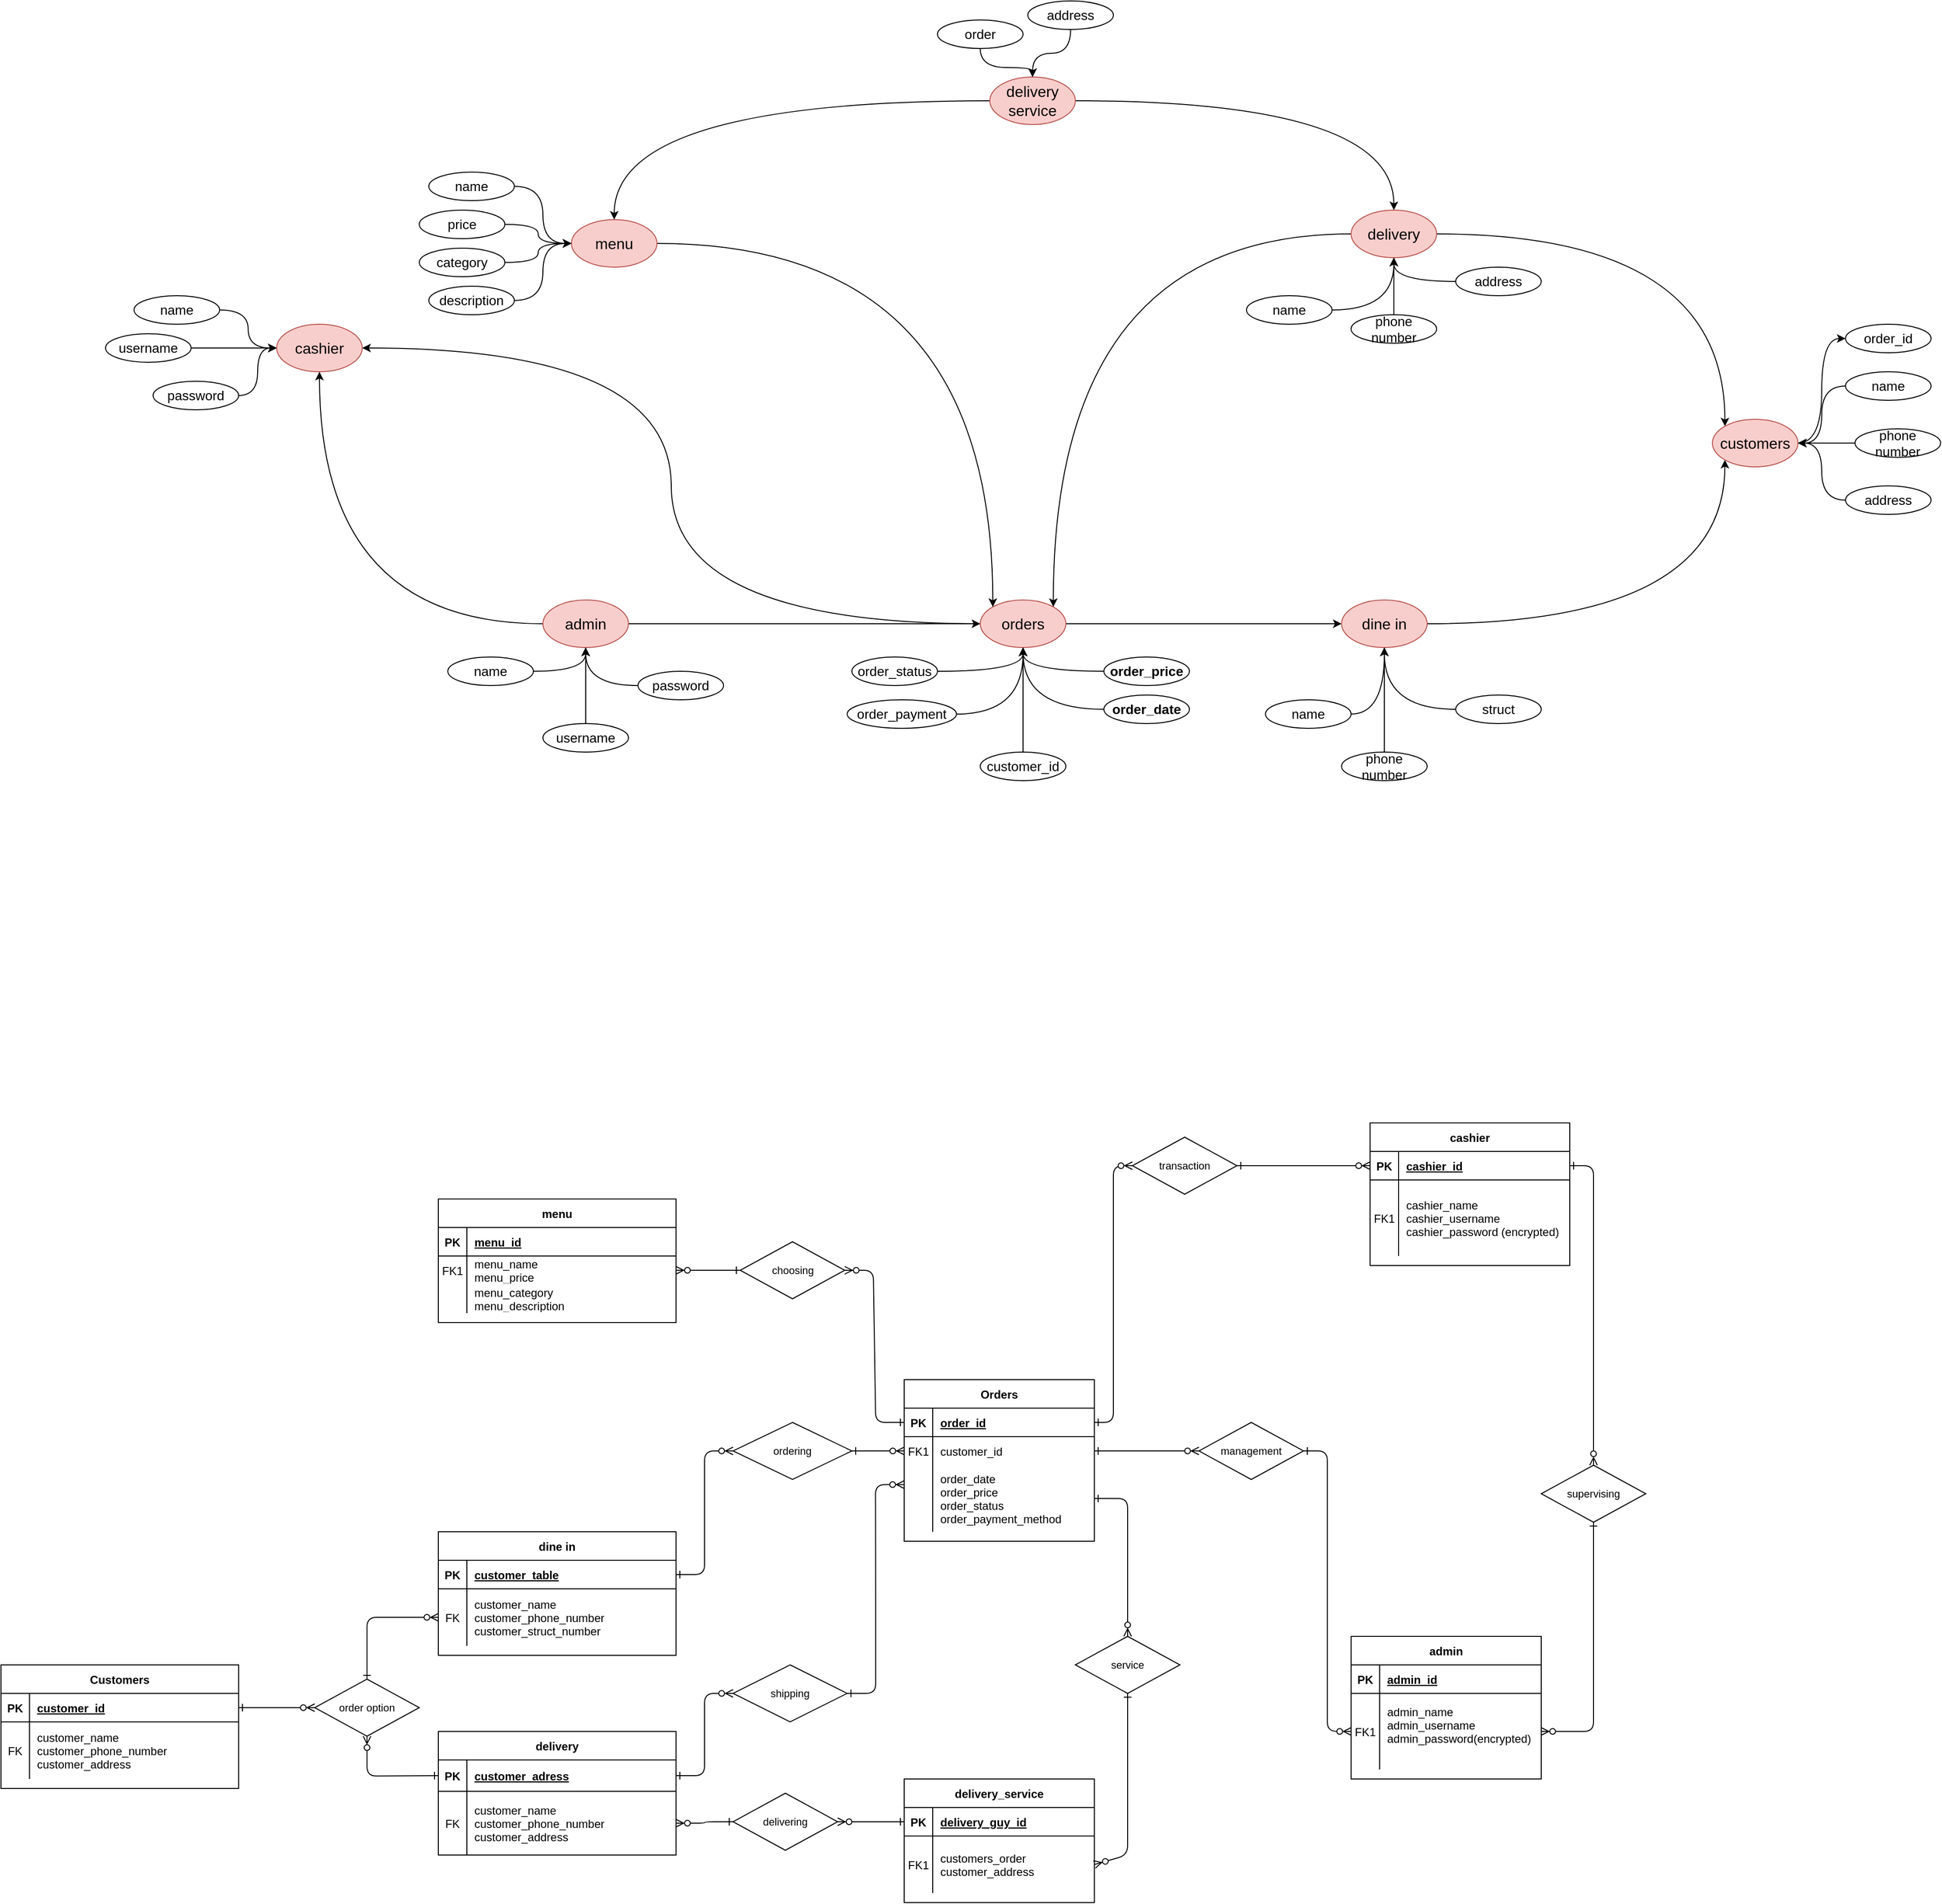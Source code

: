 <mxfile version="24.1.0" type="github">
  <diagram id="R2lEEEUBdFMjLlhIrx00" name="Page-1">
    <mxGraphModel dx="2318" dy="3111" grid="1" gridSize="10" guides="1" tooltips="1" connect="1" arrows="1" fold="1" page="1" pageScale="1" pageWidth="850" pageHeight="1100" math="0" shadow="0" extFonts="Permanent Marker^https://fonts.googleapis.com/css?family=Permanent+Marker">
      <root>
        <mxCell id="0" />
        <mxCell id="1" parent="0" />
        <mxCell id="C-vyLk0tnHw3VtMMgP7b-1" value="" style="edgeStyle=entityRelationEdgeStyle;endArrow=ERzeroToMany;startArrow=ERone;endFill=1;startFill=0;" parent="1" source="mLHdm7wkp67ecbsEiiCU-52" target="C-vyLk0tnHw3VtMMgP7b-6" edge="1">
          <mxGeometry width="100" height="100" relative="1" as="geometry">
            <mxPoint x="340" y="720" as="sourcePoint" />
            <mxPoint x="440" y="620" as="targetPoint" />
          </mxGeometry>
        </mxCell>
        <mxCell id="C-vyLk0tnHw3VtMMgP7b-12" value="" style="edgeStyle=entityRelationEdgeStyle;endArrow=ERzeroToMany;startArrow=ERone;endFill=1;startFill=0;" parent="1" source="mLHdm7wkp67ecbsEiiCU-54" target="C-vyLk0tnHw3VtMMgP7b-17" edge="1">
          <mxGeometry width="100" height="100" relative="1" as="geometry">
            <mxPoint x="400" y="180" as="sourcePoint" />
            <mxPoint x="460" y="205" as="targetPoint" />
          </mxGeometry>
        </mxCell>
        <mxCell id="C-vyLk0tnHw3VtMMgP7b-2" value="Orders" style="shape=table;startSize=30;container=1;collapsible=1;childLayout=tableLayout;fixedRows=1;rowLines=0;fontStyle=1;align=center;resizeLast=1;" parent="1" vertex="1">
          <mxGeometry x="570" y="150" width="200" height="170" as="geometry" />
        </mxCell>
        <mxCell id="C-vyLk0tnHw3VtMMgP7b-3" value="" style="shape=partialRectangle;collapsible=0;dropTarget=0;pointerEvents=0;fillColor=none;points=[[0,0.5],[1,0.5]];portConstraint=eastwest;top=0;left=0;right=0;bottom=1;" parent="C-vyLk0tnHw3VtMMgP7b-2" vertex="1">
          <mxGeometry y="30" width="200" height="30" as="geometry" />
        </mxCell>
        <mxCell id="C-vyLk0tnHw3VtMMgP7b-4" value="PK" style="shape=partialRectangle;overflow=hidden;connectable=0;fillColor=none;top=0;left=0;bottom=0;right=0;fontStyle=1;" parent="C-vyLk0tnHw3VtMMgP7b-3" vertex="1">
          <mxGeometry width="30" height="30" as="geometry">
            <mxRectangle width="30" height="30" as="alternateBounds" />
          </mxGeometry>
        </mxCell>
        <mxCell id="C-vyLk0tnHw3VtMMgP7b-5" value="order_id" style="shape=partialRectangle;overflow=hidden;connectable=0;fillColor=none;top=0;left=0;bottom=0;right=0;align=left;spacingLeft=6;fontStyle=5;" parent="C-vyLk0tnHw3VtMMgP7b-3" vertex="1">
          <mxGeometry x="30" width="170" height="30" as="geometry">
            <mxRectangle width="170" height="30" as="alternateBounds" />
          </mxGeometry>
        </mxCell>
        <mxCell id="C-vyLk0tnHw3VtMMgP7b-6" value="" style="shape=partialRectangle;collapsible=0;dropTarget=0;pointerEvents=0;fillColor=none;points=[[0,0.5],[1,0.5]];portConstraint=eastwest;top=0;left=0;right=0;bottom=0;" parent="C-vyLk0tnHw3VtMMgP7b-2" vertex="1">
          <mxGeometry y="60" width="200" height="30" as="geometry" />
        </mxCell>
        <mxCell id="C-vyLk0tnHw3VtMMgP7b-7" value="FK1" style="shape=partialRectangle;overflow=hidden;connectable=0;fillColor=none;top=0;left=0;bottom=0;right=0;" parent="C-vyLk0tnHw3VtMMgP7b-6" vertex="1">
          <mxGeometry width="30" height="30" as="geometry">
            <mxRectangle width="30" height="30" as="alternateBounds" />
          </mxGeometry>
        </mxCell>
        <mxCell id="C-vyLk0tnHw3VtMMgP7b-8" value="customer_id" style="shape=partialRectangle;overflow=hidden;connectable=0;fillColor=none;top=0;left=0;bottom=0;right=0;align=left;spacingLeft=6;" parent="C-vyLk0tnHw3VtMMgP7b-6" vertex="1">
          <mxGeometry x="30" width="170" height="30" as="geometry">
            <mxRectangle width="170" height="30" as="alternateBounds" />
          </mxGeometry>
        </mxCell>
        <mxCell id="C-vyLk0tnHw3VtMMgP7b-9" value="" style="shape=partialRectangle;collapsible=0;dropTarget=0;pointerEvents=0;fillColor=none;points=[[0,0.5],[1,0.5]];portConstraint=eastwest;top=0;left=0;right=0;bottom=0;" parent="C-vyLk0tnHw3VtMMgP7b-2" vertex="1">
          <mxGeometry y="90" width="200" height="70" as="geometry" />
        </mxCell>
        <mxCell id="C-vyLk0tnHw3VtMMgP7b-10" value="" style="shape=partialRectangle;overflow=hidden;connectable=0;fillColor=none;top=0;left=0;bottom=0;right=0;" parent="C-vyLk0tnHw3VtMMgP7b-9" vertex="1">
          <mxGeometry width="30" height="70" as="geometry">
            <mxRectangle width="30" height="70" as="alternateBounds" />
          </mxGeometry>
        </mxCell>
        <mxCell id="C-vyLk0tnHw3VtMMgP7b-11" value="order_date&#xa;order_price&#xa;order_status&#xa;order_payment_method" style="shape=partialRectangle;overflow=hidden;connectable=0;fillColor=none;top=0;left=0;bottom=0;right=0;align=left;spacingLeft=6;" parent="C-vyLk0tnHw3VtMMgP7b-9" vertex="1">
          <mxGeometry x="30" width="170" height="70" as="geometry">
            <mxRectangle width="170" height="70" as="alternateBounds" />
          </mxGeometry>
        </mxCell>
        <mxCell id="C-vyLk0tnHw3VtMMgP7b-13" value="menu" style="shape=table;startSize=30;container=1;collapsible=1;childLayout=tableLayout;fixedRows=1;rowLines=0;fontStyle=1;align=center;resizeLast=1;" parent="1" vertex="1">
          <mxGeometry x="80" y="-40" width="250" height="130" as="geometry" />
        </mxCell>
        <mxCell id="C-vyLk0tnHw3VtMMgP7b-14" value="" style="shape=partialRectangle;collapsible=0;dropTarget=0;pointerEvents=0;fillColor=none;points=[[0,0.5],[1,0.5]];portConstraint=eastwest;top=0;left=0;right=0;bottom=1;" parent="C-vyLk0tnHw3VtMMgP7b-13" vertex="1">
          <mxGeometry y="30" width="250" height="30" as="geometry" />
        </mxCell>
        <mxCell id="C-vyLk0tnHw3VtMMgP7b-15" value="PK" style="shape=partialRectangle;overflow=hidden;connectable=0;fillColor=none;top=0;left=0;bottom=0;right=0;fontStyle=1;" parent="C-vyLk0tnHw3VtMMgP7b-14" vertex="1">
          <mxGeometry width="30" height="30" as="geometry">
            <mxRectangle width="30" height="30" as="alternateBounds" />
          </mxGeometry>
        </mxCell>
        <mxCell id="C-vyLk0tnHw3VtMMgP7b-16" value="menu_id" style="shape=partialRectangle;overflow=hidden;connectable=0;fillColor=none;top=0;left=0;bottom=0;right=0;align=left;spacingLeft=6;fontStyle=5;" parent="C-vyLk0tnHw3VtMMgP7b-14" vertex="1">
          <mxGeometry x="30" width="220" height="30" as="geometry">
            <mxRectangle width="220" height="30" as="alternateBounds" />
          </mxGeometry>
        </mxCell>
        <mxCell id="C-vyLk0tnHw3VtMMgP7b-17" value="" style="shape=partialRectangle;collapsible=0;dropTarget=0;pointerEvents=0;fillColor=none;points=[[0,0.5],[1,0.5]];portConstraint=eastwest;top=0;left=0;right=0;bottom=0;" parent="C-vyLk0tnHw3VtMMgP7b-13" vertex="1">
          <mxGeometry y="60" width="250" height="30" as="geometry" />
        </mxCell>
        <mxCell id="C-vyLk0tnHw3VtMMgP7b-18" value="FK1" style="shape=partialRectangle;overflow=hidden;connectable=0;fillColor=none;top=0;left=0;bottom=0;right=0;" parent="C-vyLk0tnHw3VtMMgP7b-17" vertex="1">
          <mxGeometry width="30" height="30" as="geometry">
            <mxRectangle width="30" height="30" as="alternateBounds" />
          </mxGeometry>
        </mxCell>
        <mxCell id="C-vyLk0tnHw3VtMMgP7b-19" value="menu_name&#xa;menu_price" style="shape=partialRectangle;overflow=hidden;connectable=0;fillColor=none;top=0;left=0;bottom=0;right=0;align=left;spacingLeft=6;" parent="C-vyLk0tnHw3VtMMgP7b-17" vertex="1">
          <mxGeometry x="30" width="220" height="30" as="geometry">
            <mxRectangle width="220" height="30" as="alternateBounds" />
          </mxGeometry>
        </mxCell>
        <mxCell id="C-vyLk0tnHw3VtMMgP7b-20" value="" style="shape=partialRectangle;collapsible=0;dropTarget=0;pointerEvents=0;fillColor=none;points=[[0,0.5],[1,0.5]];portConstraint=eastwest;top=0;left=0;right=0;bottom=0;" parent="C-vyLk0tnHw3VtMMgP7b-13" vertex="1">
          <mxGeometry y="90" width="250" height="30" as="geometry" />
        </mxCell>
        <mxCell id="C-vyLk0tnHw3VtMMgP7b-21" value="" style="shape=partialRectangle;overflow=hidden;connectable=0;fillColor=none;top=0;left=0;bottom=0;right=0;" parent="C-vyLk0tnHw3VtMMgP7b-20" vertex="1">
          <mxGeometry width="30" height="30" as="geometry">
            <mxRectangle width="30" height="30" as="alternateBounds" />
          </mxGeometry>
        </mxCell>
        <mxCell id="C-vyLk0tnHw3VtMMgP7b-22" value="menu_category&#xa;menu_description" style="shape=partialRectangle;overflow=hidden;connectable=0;fillColor=none;top=0;left=0;bottom=0;right=0;align=left;spacingLeft=6;" parent="C-vyLk0tnHw3VtMMgP7b-20" vertex="1">
          <mxGeometry x="30" width="220" height="30" as="geometry">
            <mxRectangle width="220" height="30" as="alternateBounds" />
          </mxGeometry>
        </mxCell>
        <mxCell id="C-vyLk0tnHw3VtMMgP7b-23" value="dine in" style="shape=table;startSize=30;container=1;collapsible=1;childLayout=tableLayout;fixedRows=1;rowLines=0;fontStyle=1;align=center;resizeLast=1;" parent="1" vertex="1">
          <mxGeometry x="80" y="310" width="250" height="130" as="geometry" />
        </mxCell>
        <mxCell id="C-vyLk0tnHw3VtMMgP7b-24" value="" style="shape=partialRectangle;collapsible=0;dropTarget=0;pointerEvents=0;fillColor=none;points=[[0,0.5],[1,0.5]];portConstraint=eastwest;top=0;left=0;right=0;bottom=1;" parent="C-vyLk0tnHw3VtMMgP7b-23" vertex="1">
          <mxGeometry y="30" width="250" height="30" as="geometry" />
        </mxCell>
        <mxCell id="C-vyLk0tnHw3VtMMgP7b-25" value="PK" style="shape=partialRectangle;overflow=hidden;connectable=0;fillColor=none;top=0;left=0;bottom=0;right=0;fontStyle=1;" parent="C-vyLk0tnHw3VtMMgP7b-24" vertex="1">
          <mxGeometry width="30" height="30" as="geometry">
            <mxRectangle width="30" height="30" as="alternateBounds" />
          </mxGeometry>
        </mxCell>
        <mxCell id="C-vyLk0tnHw3VtMMgP7b-26" value="customer_table" style="shape=partialRectangle;overflow=hidden;connectable=0;fillColor=none;top=0;left=0;bottom=0;right=0;align=left;spacingLeft=6;fontStyle=5;" parent="C-vyLk0tnHw3VtMMgP7b-24" vertex="1">
          <mxGeometry x="30" width="220" height="30" as="geometry">
            <mxRectangle width="220" height="30" as="alternateBounds" />
          </mxGeometry>
        </mxCell>
        <mxCell id="C-vyLk0tnHw3VtMMgP7b-27" value="" style="shape=partialRectangle;collapsible=0;dropTarget=0;pointerEvents=0;fillColor=none;points=[[0,0.5],[1,0.5]];portConstraint=eastwest;top=0;left=0;right=0;bottom=0;" parent="C-vyLk0tnHw3VtMMgP7b-23" vertex="1">
          <mxGeometry y="60" width="250" height="60" as="geometry" />
        </mxCell>
        <mxCell id="C-vyLk0tnHw3VtMMgP7b-28" value="FK" style="shape=partialRectangle;overflow=hidden;connectable=0;fillColor=none;top=0;left=0;bottom=0;right=0;" parent="C-vyLk0tnHw3VtMMgP7b-27" vertex="1">
          <mxGeometry width="30" height="60" as="geometry">
            <mxRectangle width="30" height="60" as="alternateBounds" />
          </mxGeometry>
        </mxCell>
        <mxCell id="C-vyLk0tnHw3VtMMgP7b-29" value="customer_name&#xa;customer_phone_number&#xa;customer_struct_number" style="shape=partialRectangle;overflow=hidden;connectable=0;fillColor=none;top=0;left=0;bottom=0;right=0;align=left;spacingLeft=6;" parent="C-vyLk0tnHw3VtMMgP7b-27" vertex="1">
          <mxGeometry x="30" width="220" height="60" as="geometry">
            <mxRectangle width="220" height="60" as="alternateBounds" />
          </mxGeometry>
        </mxCell>
        <mxCell id="mLHdm7wkp67ecbsEiiCU-5" value="cashier" style="shape=table;startSize=30;container=1;collapsible=1;childLayout=tableLayout;fixedRows=1;rowLines=0;fontStyle=1;align=center;resizeLast=1;" parent="1" vertex="1">
          <mxGeometry x="1060" y="-120" width="210" height="150" as="geometry" />
        </mxCell>
        <mxCell id="mLHdm7wkp67ecbsEiiCU-6" value="" style="shape=partialRectangle;collapsible=0;dropTarget=0;pointerEvents=0;fillColor=none;points=[[0,0.5],[1,0.5]];portConstraint=eastwest;top=0;left=0;right=0;bottom=1;" parent="mLHdm7wkp67ecbsEiiCU-5" vertex="1">
          <mxGeometry y="30" width="210" height="30" as="geometry" />
        </mxCell>
        <mxCell id="mLHdm7wkp67ecbsEiiCU-7" value="PK" style="shape=partialRectangle;overflow=hidden;connectable=0;fillColor=none;top=0;left=0;bottom=0;right=0;fontStyle=1;" parent="mLHdm7wkp67ecbsEiiCU-6" vertex="1">
          <mxGeometry width="30" height="30" as="geometry">
            <mxRectangle width="30" height="30" as="alternateBounds" />
          </mxGeometry>
        </mxCell>
        <mxCell id="mLHdm7wkp67ecbsEiiCU-8" value="cashier_id" style="shape=partialRectangle;overflow=hidden;connectable=0;fillColor=none;top=0;left=0;bottom=0;right=0;align=left;spacingLeft=6;fontStyle=5;" parent="mLHdm7wkp67ecbsEiiCU-6" vertex="1">
          <mxGeometry x="30" width="180" height="30" as="geometry">
            <mxRectangle width="180" height="30" as="alternateBounds" />
          </mxGeometry>
        </mxCell>
        <mxCell id="mLHdm7wkp67ecbsEiiCU-9" value="" style="shape=partialRectangle;collapsible=0;dropTarget=0;pointerEvents=0;fillColor=none;points=[[0,0.5],[1,0.5]];portConstraint=eastwest;top=0;left=0;right=0;bottom=0;" parent="mLHdm7wkp67ecbsEiiCU-5" vertex="1">
          <mxGeometry y="60" width="210" height="80" as="geometry" />
        </mxCell>
        <mxCell id="mLHdm7wkp67ecbsEiiCU-10" value="FK1" style="shape=partialRectangle;overflow=hidden;connectable=0;fillColor=none;top=0;left=0;bottom=0;right=0;" parent="mLHdm7wkp67ecbsEiiCU-9" vertex="1">
          <mxGeometry width="30" height="80" as="geometry">
            <mxRectangle width="30" height="80" as="alternateBounds" />
          </mxGeometry>
        </mxCell>
        <mxCell id="mLHdm7wkp67ecbsEiiCU-11" value="cashier_name&#xa;cashier_username&#xa;cashier_password (encrypted)" style="shape=partialRectangle;overflow=hidden;connectable=0;fillColor=none;top=0;left=0;bottom=0;right=0;align=left;spacingLeft=6;" parent="mLHdm7wkp67ecbsEiiCU-9" vertex="1">
          <mxGeometry x="30" width="180" height="80" as="geometry">
            <mxRectangle width="180" height="80" as="alternateBounds" />
          </mxGeometry>
        </mxCell>
        <mxCell id="mLHdm7wkp67ecbsEiiCU-15" style="edgeStyle=orthogonalEdgeStyle;rounded=1;orthogonalLoop=1;jettySize=auto;html=1;entryX=0;entryY=0.5;entryDx=0;entryDy=0;strokeColor=default;align=center;verticalAlign=middle;fontFamily=Helvetica;fontSize=11;fontColor=default;labelBackgroundColor=default;startArrow=ERone;startFill=0;endArrow=ERzeroToMany;endFill=1;exitX=1;exitY=0.5;exitDx=0;exitDy=0;" parent="1" source="mLHdm7wkp67ecbsEiiCU-68" target="mLHdm7wkp67ecbsEiiCU-6" edge="1">
          <mxGeometry relative="1" as="geometry" />
        </mxCell>
        <mxCell id="mLHdm7wkp67ecbsEiiCU-16" value="delivery" style="shape=table;startSize=30;container=1;collapsible=1;childLayout=tableLayout;fixedRows=0;rowLines=0;fontStyle=1;align=center;resizeLast=1;" parent="1" vertex="1">
          <mxGeometry x="80" y="520" width="250" height="130" as="geometry">
            <mxRectangle x="80" y="550" width="80" height="30" as="alternateBounds" />
          </mxGeometry>
        </mxCell>
        <mxCell id="mLHdm7wkp67ecbsEiiCU-17" value="" style="shape=partialRectangle;collapsible=0;dropTarget=0;pointerEvents=0;fillColor=none;points=[[0,0.5],[1,0.5]];portConstraint=eastwest;top=0;left=0;right=0;bottom=1;" parent="mLHdm7wkp67ecbsEiiCU-16" vertex="1">
          <mxGeometry y="30" width="250" height="33" as="geometry" />
        </mxCell>
        <mxCell id="mLHdm7wkp67ecbsEiiCU-18" value="PK" style="shape=partialRectangle;overflow=hidden;connectable=0;fillColor=none;top=0;left=0;bottom=0;right=0;fontStyle=1;" parent="mLHdm7wkp67ecbsEiiCU-17" vertex="1">
          <mxGeometry width="30" height="33" as="geometry">
            <mxRectangle width="30" height="33" as="alternateBounds" />
          </mxGeometry>
        </mxCell>
        <mxCell id="mLHdm7wkp67ecbsEiiCU-19" value="customer_adress" style="shape=partialRectangle;overflow=hidden;connectable=0;fillColor=none;top=0;left=0;bottom=0;right=0;align=left;spacingLeft=6;fontStyle=5;" parent="mLHdm7wkp67ecbsEiiCU-17" vertex="1">
          <mxGeometry x="30" width="220" height="33" as="geometry">
            <mxRectangle width="220" height="33" as="alternateBounds" />
          </mxGeometry>
        </mxCell>
        <mxCell id="mLHdm7wkp67ecbsEiiCU-20" value="" style="shape=partialRectangle;collapsible=0;dropTarget=0;pointerEvents=0;fillColor=none;points=[[0,0.5],[1,0.5]];portConstraint=eastwest;top=0;left=0;right=0;bottom=0;" parent="mLHdm7wkp67ecbsEiiCU-16" vertex="1">
          <mxGeometry y="63" width="250" height="67" as="geometry" />
        </mxCell>
        <mxCell id="mLHdm7wkp67ecbsEiiCU-21" value="FK" style="shape=partialRectangle;overflow=hidden;connectable=0;fillColor=none;top=0;left=0;bottom=0;right=0;" parent="mLHdm7wkp67ecbsEiiCU-20" vertex="1">
          <mxGeometry width="30" height="67" as="geometry">
            <mxRectangle width="30" height="67" as="alternateBounds" />
          </mxGeometry>
        </mxCell>
        <mxCell id="mLHdm7wkp67ecbsEiiCU-22" value="customer_name&#xa;customer_phone_number&#xa;customer_address" style="shape=partialRectangle;overflow=hidden;connectable=0;fillColor=none;top=0;left=0;bottom=0;right=0;align=left;spacingLeft=6;" parent="mLHdm7wkp67ecbsEiiCU-20" vertex="1">
          <mxGeometry x="30" width="220" height="67" as="geometry">
            <mxRectangle width="220" height="67" as="alternateBounds" />
          </mxGeometry>
        </mxCell>
        <mxCell id="mLHdm7wkp67ecbsEiiCU-24" style="edgeStyle=entityRelationEdgeStyle;rounded=1;orthogonalLoop=1;jettySize=auto;html=1;entryX=-0.001;entryY=0.291;entryDx=0;entryDy=0;entryPerimeter=0;strokeColor=default;align=center;verticalAlign=middle;fontFamily=Helvetica;fontSize=11;fontColor=default;labelBackgroundColor=default;startArrow=ERone;startFill=0;endArrow=ERzeroToMany;endFill=1;exitX=1;exitY=0.5;exitDx=0;exitDy=0;" parent="1" source="mLHdm7wkp67ecbsEiiCU-58" target="C-vyLk0tnHw3VtMMgP7b-9" edge="1">
          <mxGeometry relative="1" as="geometry" />
        </mxCell>
        <mxCell id="mLHdm7wkp67ecbsEiiCU-33" style="rounded=1;orthogonalLoop=1;jettySize=auto;html=1;entryX=0;entryY=0.5;entryDx=0;entryDy=0;strokeColor=default;align=center;verticalAlign=middle;fontFamily=Helvetica;fontSize=11;fontColor=default;labelBackgroundColor=default;startArrow=ERone;startFill=0;endArrow=ERzeroToMany;endFill=1;exitX=0.5;exitY=0;exitDx=0;exitDy=0;movable=1;resizable=1;rotatable=1;deletable=1;editable=1;locked=0;connectable=1;" parent="1" source="mLHdm7wkp67ecbsEiiCU-56" target="C-vyLk0tnHw3VtMMgP7b-27" edge="1">
          <mxGeometry relative="1" as="geometry">
            <mxPoint x="10" y="596.5" as="sourcePoint" />
            <mxPoint x="10" y="480" as="targetPoint" />
            <Array as="points">
              <mxPoint x="5" y="400" />
            </Array>
          </mxGeometry>
        </mxCell>
        <mxCell id="mLHdm7wkp67ecbsEiiCU-34" value="admin" style="shape=table;startSize=30;container=1;collapsible=1;childLayout=tableLayout;fixedRows=1;rowLines=0;fontStyle=1;align=center;resizeLast=1;" parent="1" vertex="1">
          <mxGeometry x="1040" y="420" width="200" height="150" as="geometry" />
        </mxCell>
        <mxCell id="mLHdm7wkp67ecbsEiiCU-35" value="" style="shape=partialRectangle;collapsible=0;dropTarget=0;pointerEvents=0;fillColor=none;points=[[0,0.5],[1,0.5]];portConstraint=eastwest;top=0;left=0;right=0;bottom=1;" parent="mLHdm7wkp67ecbsEiiCU-34" vertex="1">
          <mxGeometry y="30" width="200" height="30" as="geometry" />
        </mxCell>
        <mxCell id="mLHdm7wkp67ecbsEiiCU-36" value="PK" style="shape=partialRectangle;overflow=hidden;connectable=0;fillColor=none;top=0;left=0;bottom=0;right=0;fontStyle=1;" parent="mLHdm7wkp67ecbsEiiCU-35" vertex="1">
          <mxGeometry width="30" height="30" as="geometry">
            <mxRectangle width="30" height="30" as="alternateBounds" />
          </mxGeometry>
        </mxCell>
        <mxCell id="mLHdm7wkp67ecbsEiiCU-37" value="admin_id" style="shape=partialRectangle;overflow=hidden;connectable=0;fillColor=none;top=0;left=0;bottom=0;right=0;align=left;spacingLeft=6;fontStyle=5;" parent="mLHdm7wkp67ecbsEiiCU-35" vertex="1">
          <mxGeometry x="30" width="170" height="30" as="geometry">
            <mxRectangle width="170" height="30" as="alternateBounds" />
          </mxGeometry>
        </mxCell>
        <mxCell id="mLHdm7wkp67ecbsEiiCU-38" value="" style="shape=partialRectangle;collapsible=0;dropTarget=0;pointerEvents=0;fillColor=none;points=[[0,0.5],[1,0.5]];portConstraint=eastwest;top=0;left=0;right=0;bottom=0;" parent="mLHdm7wkp67ecbsEiiCU-34" vertex="1">
          <mxGeometry y="60" width="200" height="80" as="geometry" />
        </mxCell>
        <mxCell id="mLHdm7wkp67ecbsEiiCU-39" value="FK1" style="shape=partialRectangle;overflow=hidden;connectable=0;fillColor=none;top=0;left=0;bottom=0;right=0;" parent="mLHdm7wkp67ecbsEiiCU-38" vertex="1">
          <mxGeometry width="30" height="80" as="geometry">
            <mxRectangle width="30" height="80" as="alternateBounds" />
          </mxGeometry>
        </mxCell>
        <mxCell id="mLHdm7wkp67ecbsEiiCU-40" value="admin_name&#xa;admin_username&#xa;admin_password(encrypted)&#xa;" style="shape=partialRectangle;overflow=hidden;connectable=0;fillColor=none;top=0;left=0;bottom=0;right=0;align=left;spacingLeft=6;" parent="mLHdm7wkp67ecbsEiiCU-38" vertex="1">
          <mxGeometry x="30" width="170" height="80" as="geometry">
            <mxRectangle width="170" height="80" as="alternateBounds" />
          </mxGeometry>
        </mxCell>
        <mxCell id="mLHdm7wkp67ecbsEiiCU-41" style="edgeStyle=orthogonalEdgeStyle;rounded=1;orthogonalLoop=1;jettySize=auto;html=1;entryX=1;entryY=0.5;entryDx=0;entryDy=0;strokeColor=default;align=center;verticalAlign=middle;fontFamily=Helvetica;fontSize=11;fontColor=default;labelBackgroundColor=default;startArrow=ERone;startFill=0;endArrow=ERzeroToMany;endFill=1;exitX=0.5;exitY=1;exitDx=0;exitDy=0;" parent="1" source="mLHdm7wkp67ecbsEiiCU-64" target="mLHdm7wkp67ecbsEiiCU-38" edge="1">
          <mxGeometry relative="1" as="geometry" />
        </mxCell>
        <mxCell id="mLHdm7wkp67ecbsEiiCU-42" style="edgeStyle=orthogonalEdgeStyle;rounded=1;orthogonalLoop=1;jettySize=auto;html=1;entryX=0;entryY=0.5;entryDx=0;entryDy=0;strokeColor=default;align=center;verticalAlign=middle;fontFamily=Helvetica;fontSize=11;fontColor=default;labelBackgroundColor=default;startArrow=ERone;startFill=0;endArrow=ERzeroToMany;endFill=1;exitX=1;exitY=0.5;exitDx=0;exitDy=0;" parent="1" source="mLHdm7wkp67ecbsEiiCU-66" target="mLHdm7wkp67ecbsEiiCU-38" edge="1">
          <mxGeometry relative="1" as="geometry" />
        </mxCell>
        <mxCell id="mLHdm7wkp67ecbsEiiCU-43" value="delivery_service" style="shape=table;startSize=30;container=1;collapsible=1;childLayout=tableLayout;fixedRows=1;rowLines=0;fontStyle=1;align=center;resizeLast=1;" parent="1" vertex="1">
          <mxGeometry x="570" y="570" width="200" height="130" as="geometry" />
        </mxCell>
        <mxCell id="mLHdm7wkp67ecbsEiiCU-44" value="" style="shape=partialRectangle;collapsible=0;dropTarget=0;pointerEvents=0;fillColor=none;points=[[0,0.5],[1,0.5]];portConstraint=eastwest;top=0;left=0;right=0;bottom=1;" parent="mLHdm7wkp67ecbsEiiCU-43" vertex="1">
          <mxGeometry y="30" width="200" height="30" as="geometry" />
        </mxCell>
        <mxCell id="mLHdm7wkp67ecbsEiiCU-45" value="PK" style="shape=partialRectangle;overflow=hidden;connectable=0;fillColor=none;top=0;left=0;bottom=0;right=0;fontStyle=1;" parent="mLHdm7wkp67ecbsEiiCU-44" vertex="1">
          <mxGeometry width="30" height="30" as="geometry">
            <mxRectangle width="30" height="30" as="alternateBounds" />
          </mxGeometry>
        </mxCell>
        <mxCell id="mLHdm7wkp67ecbsEiiCU-46" value="delivery_guy_id" style="shape=partialRectangle;overflow=hidden;connectable=0;fillColor=none;top=0;left=0;bottom=0;right=0;align=left;spacingLeft=6;fontStyle=5;" parent="mLHdm7wkp67ecbsEiiCU-44" vertex="1">
          <mxGeometry x="30" width="170" height="30" as="geometry">
            <mxRectangle width="170" height="30" as="alternateBounds" />
          </mxGeometry>
        </mxCell>
        <mxCell id="mLHdm7wkp67ecbsEiiCU-47" value="" style="shape=partialRectangle;collapsible=0;dropTarget=0;pointerEvents=0;fillColor=none;points=[[0,0.5],[1,0.5]];portConstraint=eastwest;top=0;left=0;right=0;bottom=0;" parent="mLHdm7wkp67ecbsEiiCU-43" vertex="1">
          <mxGeometry y="60" width="200" height="60" as="geometry" />
        </mxCell>
        <mxCell id="mLHdm7wkp67ecbsEiiCU-48" value="FK1" style="shape=partialRectangle;overflow=hidden;connectable=0;fillColor=none;top=0;left=0;bottom=0;right=0;" parent="mLHdm7wkp67ecbsEiiCU-47" vertex="1">
          <mxGeometry width="30" height="60" as="geometry">
            <mxRectangle width="30" height="60" as="alternateBounds" />
          </mxGeometry>
        </mxCell>
        <mxCell id="mLHdm7wkp67ecbsEiiCU-49" value="customers_order&#xa;customer_address" style="shape=partialRectangle;overflow=hidden;connectable=0;fillColor=none;top=0;left=0;bottom=0;right=0;align=left;spacingLeft=6;" parent="mLHdm7wkp67ecbsEiiCU-47" vertex="1">
          <mxGeometry x="30" width="170" height="60" as="geometry">
            <mxRectangle width="170" height="60" as="alternateBounds" />
          </mxGeometry>
        </mxCell>
        <mxCell id="mLHdm7wkp67ecbsEiiCU-50" style="rounded=1;orthogonalLoop=1;jettySize=auto;html=1;entryX=1;entryY=0.5;entryDx=0;entryDy=0;strokeColor=default;align=center;verticalAlign=middle;fontFamily=Helvetica;fontSize=11;fontColor=default;labelBackgroundColor=default;startArrow=ERone;startFill=0;endArrow=ERzeroToMany;endFill=1;exitX=0.5;exitY=1;exitDx=0;exitDy=0;" parent="1" source="mLHdm7wkp67ecbsEiiCU-62" target="mLHdm7wkp67ecbsEiiCU-47" edge="1">
          <mxGeometry relative="1" as="geometry">
            <Array as="points">
              <mxPoint x="805" y="650" />
            </Array>
          </mxGeometry>
        </mxCell>
        <mxCell id="mLHdm7wkp67ecbsEiiCU-51" style="edgeStyle=entityRelationEdgeStyle;rounded=1;orthogonalLoop=1;jettySize=auto;html=1;entryX=1;entryY=0.5;entryDx=0;entryDy=0;strokeColor=default;align=center;verticalAlign=middle;fontFamily=Helvetica;fontSize=11;fontColor=default;labelBackgroundColor=default;startArrow=ERone;startFill=0;endArrow=ERzeroToMany;endFill=1;" parent="1" source="mLHdm7wkp67ecbsEiiCU-60" target="mLHdm7wkp67ecbsEiiCU-20" edge="1">
          <mxGeometry relative="1" as="geometry" />
        </mxCell>
        <mxCell id="mLHdm7wkp67ecbsEiiCU-53" value="" style="edgeStyle=entityRelationEdgeStyle;endArrow=ERzeroToMany;startArrow=ERone;endFill=1;startFill=0;" parent="1" source="C-vyLk0tnHw3VtMMgP7b-24" target="mLHdm7wkp67ecbsEiiCU-52" edge="1">
          <mxGeometry width="100" height="100" relative="1" as="geometry">
            <mxPoint x="330" y="435" as="sourcePoint" />
            <mxPoint x="570" y="225" as="targetPoint" />
            <Array as="points">
              <mxPoint x="350" y="270" />
            </Array>
          </mxGeometry>
        </mxCell>
        <mxCell id="mLHdm7wkp67ecbsEiiCU-52" value="ordering" style="rhombus;whiteSpace=wrap;html=1;fontFamily=Helvetica;fontSize=11;fontColor=default;labelBackgroundColor=default;" parent="1" vertex="1">
          <mxGeometry x="390" y="195" width="125" height="60" as="geometry" />
        </mxCell>
        <mxCell id="mLHdm7wkp67ecbsEiiCU-55" value="" style="edgeStyle=entityRelationEdgeStyle;endArrow=ERzeroToMany;startArrow=ERone;endFill=1;startFill=0;" parent="1" source="C-vyLk0tnHw3VtMMgP7b-3" target="mLHdm7wkp67ecbsEiiCU-54" edge="1">
          <mxGeometry width="100" height="100" relative="1" as="geometry">
            <mxPoint x="570" y="195" as="sourcePoint" />
            <mxPoint x="330" y="35" as="targetPoint" />
          </mxGeometry>
        </mxCell>
        <mxCell id="mLHdm7wkp67ecbsEiiCU-54" value="choosing" style="rhombus;whiteSpace=wrap;html=1;fontFamily=Helvetica;fontSize=11;fontColor=default;labelBackgroundColor=default;" parent="1" vertex="1">
          <mxGeometry x="397.5" y="5" width="110" height="60" as="geometry" />
        </mxCell>
        <mxCell id="mLHdm7wkp67ecbsEiiCU-57" value="" style="rounded=1;orthogonalLoop=1;jettySize=auto;html=1;entryX=0.5;entryY=1;entryDx=0;entryDy=0;strokeColor=default;align=center;verticalAlign=middle;fontFamily=Helvetica;fontSize=11;fontColor=default;labelBackgroundColor=default;startArrow=ERone;startFill=0;endArrow=ERzeroToMany;endFill=1;exitX=0;exitY=0.5;exitDx=0;exitDy=0;movable=1;resizable=1;rotatable=1;deletable=1;editable=1;locked=0;connectable=1;" parent="1" source="mLHdm7wkp67ecbsEiiCU-17" target="mLHdm7wkp67ecbsEiiCU-56" edge="1">
          <mxGeometry relative="1" as="geometry">
            <mxPoint x="80" y="597" as="sourcePoint" />
            <mxPoint x="80" y="480" as="targetPoint" />
            <Array as="points">
              <mxPoint x="5" y="567" />
            </Array>
          </mxGeometry>
        </mxCell>
        <mxCell id="mLHdm7wkp67ecbsEiiCU-56" value="order option" style="rhombus;whiteSpace=wrap;html=1;fontFamily=Helvetica;fontSize=11;fontColor=default;labelBackgroundColor=default;" parent="1" vertex="1">
          <mxGeometry x="-50" y="465" width="110" height="60" as="geometry" />
        </mxCell>
        <mxCell id="mLHdm7wkp67ecbsEiiCU-59" value="" style="edgeStyle=entityRelationEdgeStyle;rounded=1;orthogonalLoop=1;jettySize=auto;html=1;entryX=0;entryY=0.5;entryDx=0;entryDy=0;strokeColor=default;align=center;verticalAlign=middle;fontFamily=Helvetica;fontSize=11;fontColor=default;labelBackgroundColor=default;startArrow=ERone;startFill=0;endArrow=ERzeroToMany;endFill=1;exitX=1;exitY=0.5;exitDx=0;exitDy=0;" parent="1" source="mLHdm7wkp67ecbsEiiCU-17" target="mLHdm7wkp67ecbsEiiCU-58" edge="1">
          <mxGeometry relative="1" as="geometry">
            <mxPoint x="330" y="597" as="sourcePoint" />
            <mxPoint x="570" y="260" as="targetPoint" />
          </mxGeometry>
        </mxCell>
        <mxCell id="mLHdm7wkp67ecbsEiiCU-58" value="shipping" style="rhombus;whiteSpace=wrap;html=1;fontFamily=Helvetica;fontSize=11;fontColor=default;labelBackgroundColor=default;" parent="1" vertex="1">
          <mxGeometry x="390" y="450" width="120" height="60" as="geometry" />
        </mxCell>
        <mxCell id="mLHdm7wkp67ecbsEiiCU-61" value="" style="edgeStyle=entityRelationEdgeStyle;rounded=1;orthogonalLoop=1;jettySize=auto;html=1;entryX=1;entryY=0.5;entryDx=0;entryDy=0;strokeColor=default;align=center;verticalAlign=middle;fontFamily=Helvetica;fontSize=11;fontColor=default;labelBackgroundColor=default;startArrow=ERone;startFill=0;endArrow=ERzeroToMany;endFill=1;" parent="1" source="mLHdm7wkp67ecbsEiiCU-44" target="mLHdm7wkp67ecbsEiiCU-60" edge="1">
          <mxGeometry relative="1" as="geometry">
            <mxPoint x="560" y="585" as="sourcePoint" />
            <mxPoint x="330" y="647" as="targetPoint" />
          </mxGeometry>
        </mxCell>
        <mxCell id="mLHdm7wkp67ecbsEiiCU-60" value="delivering" style="rhombus;whiteSpace=wrap;html=1;fontFamily=Helvetica;fontSize=11;fontColor=default;labelBackgroundColor=default;" parent="1" vertex="1">
          <mxGeometry x="390" y="585" width="110" height="60" as="geometry" />
        </mxCell>
        <mxCell id="mLHdm7wkp67ecbsEiiCU-63" value="" style="rounded=1;orthogonalLoop=1;jettySize=auto;html=1;strokeColor=default;align=center;verticalAlign=middle;fontFamily=Helvetica;fontSize=11;fontColor=default;labelBackgroundColor=default;startArrow=ERone;startFill=0;endArrow=ERzeroToMany;endFill=1;entryX=0.5;entryY=0;entryDx=0;entryDy=0;exitX=1;exitY=0.5;exitDx=0;exitDy=0;" parent="1" source="C-vyLk0tnHw3VtMMgP7b-9" target="mLHdm7wkp67ecbsEiiCU-62" edge="1">
          <mxGeometry relative="1" as="geometry">
            <mxPoint x="770" y="275" as="sourcePoint" />
            <mxPoint x="820" y="370" as="targetPoint" />
            <Array as="points">
              <mxPoint x="805" y="275" />
            </Array>
          </mxGeometry>
        </mxCell>
        <mxCell id="mLHdm7wkp67ecbsEiiCU-62" value="service" style="rhombus;whiteSpace=wrap;html=1;fontFamily=Helvetica;fontSize=11;fontColor=default;labelBackgroundColor=default;" parent="1" vertex="1">
          <mxGeometry x="750" y="420" width="110" height="60" as="geometry" />
        </mxCell>
        <mxCell id="mLHdm7wkp67ecbsEiiCU-65" value="" style="edgeStyle=orthogonalEdgeStyle;rounded=1;orthogonalLoop=1;jettySize=auto;html=1;entryX=0.5;entryY=0;entryDx=0;entryDy=0;strokeColor=default;align=center;verticalAlign=middle;fontFamily=Helvetica;fontSize=11;fontColor=default;labelBackgroundColor=default;startArrow=ERone;startFill=0;endArrow=ERzeroToMany;endFill=1;" parent="1" source="mLHdm7wkp67ecbsEiiCU-6" target="mLHdm7wkp67ecbsEiiCU-64" edge="1">
          <mxGeometry relative="1" as="geometry">
            <mxPoint x="1170" y="55" as="sourcePoint" />
            <mxPoint x="1170" y="520" as="targetPoint" />
          </mxGeometry>
        </mxCell>
        <mxCell id="mLHdm7wkp67ecbsEiiCU-64" value="supervising" style="rhombus;whiteSpace=wrap;html=1;fontFamily=Helvetica;fontSize=11;fontColor=default;labelBackgroundColor=default;" parent="1" vertex="1">
          <mxGeometry x="1240" y="240" width="110" height="60" as="geometry" />
        </mxCell>
        <mxCell id="mLHdm7wkp67ecbsEiiCU-67" value="" style="edgeStyle=orthogonalEdgeStyle;rounded=1;orthogonalLoop=1;jettySize=auto;html=1;entryX=0;entryY=0.5;entryDx=0;entryDy=0;strokeColor=default;align=center;verticalAlign=middle;fontFamily=Helvetica;fontSize=11;fontColor=default;labelBackgroundColor=default;startArrow=ERone;startFill=0;endArrow=ERzeroToMany;endFill=1;exitX=1;exitY=0.5;exitDx=0;exitDy=0;" parent="1" source="C-vyLk0tnHw3VtMMgP7b-6" target="mLHdm7wkp67ecbsEiiCU-66" edge="1">
          <mxGeometry relative="1" as="geometry">
            <mxPoint x="769" y="219" as="sourcePoint" />
            <mxPoint x="970" y="520" as="targetPoint" />
          </mxGeometry>
        </mxCell>
        <mxCell id="mLHdm7wkp67ecbsEiiCU-66" value="management" style="rhombus;whiteSpace=wrap;html=1;fontFamily=Helvetica;fontSize=11;fontColor=default;labelBackgroundColor=default;" parent="1" vertex="1">
          <mxGeometry x="880" y="195" width="110" height="60" as="geometry" />
        </mxCell>
        <mxCell id="mLHdm7wkp67ecbsEiiCU-69" value="" style="edgeStyle=orthogonalEdgeStyle;rounded=1;orthogonalLoop=1;jettySize=auto;html=1;entryX=0;entryY=0.5;entryDx=0;entryDy=0;strokeColor=default;align=center;verticalAlign=middle;fontFamily=Helvetica;fontSize=11;fontColor=default;labelBackgroundColor=default;startArrow=ERone;startFill=0;endArrow=ERzeroToMany;endFill=1;" parent="1" source="C-vyLk0tnHw3VtMMgP7b-3" target="mLHdm7wkp67ecbsEiiCU-68" edge="1">
          <mxGeometry relative="1" as="geometry">
            <mxPoint x="770" y="195" as="sourcePoint" />
            <mxPoint x="970" y="55" as="targetPoint" />
          </mxGeometry>
        </mxCell>
        <mxCell id="mLHdm7wkp67ecbsEiiCU-68" value="transaction" style="rhombus;whiteSpace=wrap;html=1;fontFamily=Helvetica;fontSize=11;fontColor=default;labelBackgroundColor=default;" parent="1" vertex="1">
          <mxGeometry x="810" y="-105" width="110" height="60" as="geometry" />
        </mxCell>
        <mxCell id="mLHdm7wkp67ecbsEiiCU-70" value="Customers" style="shape=table;startSize=30;container=1;collapsible=1;childLayout=tableLayout;fixedRows=1;rowLines=0;fontStyle=1;align=center;resizeLast=1;" parent="1" vertex="1">
          <mxGeometry x="-380" y="450" width="250" height="130" as="geometry" />
        </mxCell>
        <mxCell id="mLHdm7wkp67ecbsEiiCU-71" value="" style="shape=partialRectangle;collapsible=0;dropTarget=0;pointerEvents=0;fillColor=none;points=[[0,0.5],[1,0.5]];portConstraint=eastwest;top=0;left=0;right=0;bottom=1;" parent="mLHdm7wkp67ecbsEiiCU-70" vertex="1">
          <mxGeometry y="30" width="250" height="30" as="geometry" />
        </mxCell>
        <mxCell id="mLHdm7wkp67ecbsEiiCU-72" value="PK" style="shape=partialRectangle;overflow=hidden;connectable=0;fillColor=none;top=0;left=0;bottom=0;right=0;fontStyle=1;" parent="mLHdm7wkp67ecbsEiiCU-71" vertex="1">
          <mxGeometry width="30" height="30" as="geometry">
            <mxRectangle width="30" height="30" as="alternateBounds" />
          </mxGeometry>
        </mxCell>
        <mxCell id="mLHdm7wkp67ecbsEiiCU-73" value="customer_id" style="shape=partialRectangle;overflow=hidden;connectable=0;fillColor=none;top=0;left=0;bottom=0;right=0;align=left;spacingLeft=6;fontStyle=5;" parent="mLHdm7wkp67ecbsEiiCU-71" vertex="1">
          <mxGeometry x="30" width="220" height="30" as="geometry">
            <mxRectangle width="220" height="30" as="alternateBounds" />
          </mxGeometry>
        </mxCell>
        <mxCell id="mLHdm7wkp67ecbsEiiCU-74" value="" style="shape=partialRectangle;collapsible=0;dropTarget=0;pointerEvents=0;fillColor=none;points=[[0,0.5],[1,0.5]];portConstraint=eastwest;top=0;left=0;right=0;bottom=0;" parent="mLHdm7wkp67ecbsEiiCU-70" vertex="1">
          <mxGeometry y="60" width="250" height="60" as="geometry" />
        </mxCell>
        <mxCell id="mLHdm7wkp67ecbsEiiCU-75" value="FK" style="shape=partialRectangle;overflow=hidden;connectable=0;fillColor=none;top=0;left=0;bottom=0;right=0;" parent="mLHdm7wkp67ecbsEiiCU-74" vertex="1">
          <mxGeometry width="30" height="60" as="geometry">
            <mxRectangle width="30" height="60" as="alternateBounds" />
          </mxGeometry>
        </mxCell>
        <mxCell id="mLHdm7wkp67ecbsEiiCU-76" value="customer_name&#xa;customer_phone_number&#xa;customer_address" style="shape=partialRectangle;overflow=hidden;connectable=0;fillColor=none;top=0;left=0;bottom=0;right=0;align=left;spacingLeft=6;" parent="mLHdm7wkp67ecbsEiiCU-74" vertex="1">
          <mxGeometry x="30" width="220" height="60" as="geometry">
            <mxRectangle width="220" height="60" as="alternateBounds" />
          </mxGeometry>
        </mxCell>
        <mxCell id="mLHdm7wkp67ecbsEiiCU-77" style="edgeStyle=entityRelationEdgeStyle;rounded=1;orthogonalLoop=1;jettySize=auto;html=1;entryX=0;entryY=0.5;entryDx=0;entryDy=0;strokeColor=default;align=center;verticalAlign=middle;fontFamily=Helvetica;fontSize=11;fontColor=default;labelBackgroundColor=default;startArrow=ERone;startFill=0;endArrow=ERzeroToMany;endFill=1;" parent="1" source="mLHdm7wkp67ecbsEiiCU-71" target="mLHdm7wkp67ecbsEiiCU-56" edge="1">
          <mxGeometry relative="1" as="geometry" />
        </mxCell>
        <mxCell id="ux2oLng5pOBJAC5jefjy-28" style="edgeStyle=orthogonalEdgeStyle;curved=1;rounded=0;orthogonalLoop=1;jettySize=auto;html=1;entryX=1;entryY=0.5;entryDx=0;entryDy=0;strokeColor=default;align=center;verticalAlign=middle;fontFamily=Helvetica;fontSize=11;fontColor=default;labelBackgroundColor=default;endArrow=classic;" edge="1" parent="1" source="ux2oLng5pOBJAC5jefjy-1" target="ux2oLng5pOBJAC5jefjy-19">
          <mxGeometry relative="1" as="geometry" />
        </mxCell>
        <mxCell id="ux2oLng5pOBJAC5jefjy-33" style="edgeStyle=orthogonalEdgeStyle;curved=1;rounded=0;orthogonalLoop=1;jettySize=auto;html=1;entryX=0;entryY=0.5;entryDx=0;entryDy=0;strokeColor=default;align=center;verticalAlign=middle;fontFamily=Helvetica;fontSize=11;fontColor=default;labelBackgroundColor=default;endArrow=classic;" edge="1" parent="1" source="ux2oLng5pOBJAC5jefjy-1" target="ux2oLng5pOBJAC5jefjy-17">
          <mxGeometry relative="1" as="geometry" />
        </mxCell>
        <mxCell id="ux2oLng5pOBJAC5jefjy-1" value="&lt;font style=&quot;font-size: 16px;&quot;&gt;orders&lt;/font&gt;" style="ellipse;whiteSpace=wrap;html=1;fillColor=#f8cecc;strokeColor=#b85450;" vertex="1" parent="1">
          <mxGeometry x="650" y="-670" width="90" height="50" as="geometry" />
        </mxCell>
        <mxCell id="ux2oLng5pOBJAC5jefjy-14" style="edgeStyle=orthogonalEdgeStyle;curved=1;rounded=0;orthogonalLoop=1;jettySize=auto;html=1;entryX=0.5;entryY=1;entryDx=0;entryDy=0;strokeColor=default;align=center;verticalAlign=middle;fontFamily=Helvetica;fontSize=11;fontColor=default;labelBackgroundColor=default;endArrow=classic;" edge="1" parent="1" source="ux2oLng5pOBJAC5jefjy-2" target="ux2oLng5pOBJAC5jefjy-1">
          <mxGeometry relative="1" as="geometry" />
        </mxCell>
        <mxCell id="ux2oLng5pOBJAC5jefjy-2" value="&lt;font style=&quot;font-size: 14px;&quot;&gt;order_price&lt;/font&gt;" style="ellipse;whiteSpace=wrap;html=1;fontStyle=1" vertex="1" parent="1">
          <mxGeometry x="780" y="-610" width="90" height="30" as="geometry" />
        </mxCell>
        <mxCell id="ux2oLng5pOBJAC5jefjy-13" style="edgeStyle=orthogonalEdgeStyle;curved=1;rounded=0;orthogonalLoop=1;jettySize=auto;html=1;strokeColor=default;align=center;verticalAlign=middle;fontFamily=Helvetica;fontSize=11;fontColor=default;labelBackgroundColor=default;endArrow=classic;" edge="1" parent="1" source="ux2oLng5pOBJAC5jefjy-3">
          <mxGeometry relative="1" as="geometry">
            <mxPoint x="695" y="-620" as="targetPoint" />
          </mxGeometry>
        </mxCell>
        <mxCell id="ux2oLng5pOBJAC5jefjy-3" value="&lt;font style=&quot;font-size: 14px;&quot;&gt;order_date&lt;/font&gt;" style="ellipse;whiteSpace=wrap;html=1;fontStyle=1" vertex="1" parent="1">
          <mxGeometry x="780" y="-570" width="90" height="30" as="geometry" />
        </mxCell>
        <mxCell id="ux2oLng5pOBJAC5jefjy-16" style="edgeStyle=orthogonalEdgeStyle;curved=1;rounded=0;orthogonalLoop=1;jettySize=auto;html=1;entryX=0.5;entryY=1;entryDx=0;entryDy=0;strokeColor=default;align=center;verticalAlign=middle;fontFamily=Helvetica;fontSize=11;fontColor=default;labelBackgroundColor=default;endArrow=classic;exitX=0.5;exitY=0;exitDx=0;exitDy=0;" edge="1" parent="1" source="ux2oLng5pOBJAC5jefjy-4" target="ux2oLng5pOBJAC5jefjy-1">
          <mxGeometry relative="1" as="geometry">
            <mxPoint x="695" y="-530" as="sourcePoint" />
          </mxGeometry>
        </mxCell>
        <mxCell id="ux2oLng5pOBJAC5jefjy-4" value="&lt;font style=&quot;font-size: 14px;&quot;&gt;customer_id&lt;/font&gt;" style="ellipse;whiteSpace=wrap;html=1;" vertex="1" parent="1">
          <mxGeometry x="650" y="-510" width="90" height="30" as="geometry" />
        </mxCell>
        <mxCell id="ux2oLng5pOBJAC5jefjy-10" style="edgeStyle=orthogonalEdgeStyle;rounded=0;orthogonalLoop=1;jettySize=auto;html=1;entryX=0.5;entryY=1;entryDx=0;entryDy=0;curved=1;" edge="1" parent="1" source="ux2oLng5pOBJAC5jefjy-6" target="ux2oLng5pOBJAC5jefjy-1">
          <mxGeometry relative="1" as="geometry" />
        </mxCell>
        <mxCell id="ux2oLng5pOBJAC5jefjy-6" value="&lt;font style=&quot;font-size: 14px;&quot;&gt;order_payment&lt;/font&gt;" style="ellipse;whiteSpace=wrap;html=1;" vertex="1" parent="1">
          <mxGeometry x="510" y="-565" width="115" height="30" as="geometry" />
        </mxCell>
        <mxCell id="ux2oLng5pOBJAC5jefjy-9" style="edgeStyle=orthogonalEdgeStyle;rounded=0;orthogonalLoop=1;jettySize=auto;html=1;entryX=0.5;entryY=1;entryDx=0;entryDy=0;curved=1;" edge="1" parent="1" source="ux2oLng5pOBJAC5jefjy-7" target="ux2oLng5pOBJAC5jefjy-1">
          <mxGeometry relative="1" as="geometry" />
        </mxCell>
        <mxCell id="ux2oLng5pOBJAC5jefjy-7" value="&lt;font style=&quot;font-size: 14px;&quot;&gt;order_status&lt;/font&gt;" style="ellipse;whiteSpace=wrap;html=1;" vertex="1" parent="1">
          <mxGeometry x="515" y="-610" width="90" height="30" as="geometry" />
        </mxCell>
        <mxCell id="ux2oLng5pOBJAC5jefjy-35" style="edgeStyle=orthogonalEdgeStyle;curved=1;rounded=0;orthogonalLoop=1;jettySize=auto;html=1;entryX=0;entryY=1;entryDx=0;entryDy=0;strokeColor=default;align=center;verticalAlign=middle;fontFamily=Helvetica;fontSize=11;fontColor=default;labelBackgroundColor=default;endArrow=classic;" edge="1" parent="1" source="ux2oLng5pOBJAC5jefjy-17" target="ux2oLng5pOBJAC5jefjy-22">
          <mxGeometry relative="1" as="geometry" />
        </mxCell>
        <mxCell id="ux2oLng5pOBJAC5jefjy-17" value="&lt;font style=&quot;font-size: 16px;&quot;&gt;dine in&lt;/font&gt;" style="ellipse;whiteSpace=wrap;html=1;fillColor=#f8cecc;strokeColor=#b85450;" vertex="1" parent="1">
          <mxGeometry x="1030" y="-670" width="90" height="50" as="geometry" />
        </mxCell>
        <mxCell id="ux2oLng5pOBJAC5jefjy-25" style="edgeStyle=orthogonalEdgeStyle;curved=1;rounded=0;orthogonalLoop=1;jettySize=auto;html=1;entryX=0;entryY=0.5;entryDx=0;entryDy=0;strokeColor=default;align=center;verticalAlign=middle;fontFamily=Helvetica;fontSize=11;fontColor=default;labelBackgroundColor=default;endArrow=classic;" edge="1" parent="1" source="ux2oLng5pOBJAC5jefjy-18" target="ux2oLng5pOBJAC5jefjy-1">
          <mxGeometry relative="1" as="geometry" />
        </mxCell>
        <mxCell id="ux2oLng5pOBJAC5jefjy-26" style="edgeStyle=orthogonalEdgeStyle;curved=1;rounded=0;orthogonalLoop=1;jettySize=auto;html=1;entryX=0.5;entryY=1;entryDx=0;entryDy=0;strokeColor=default;align=center;verticalAlign=middle;fontFamily=Helvetica;fontSize=11;fontColor=default;labelBackgroundColor=default;endArrow=classic;" edge="1" parent="1" source="ux2oLng5pOBJAC5jefjy-18" target="ux2oLng5pOBJAC5jefjy-19">
          <mxGeometry relative="1" as="geometry" />
        </mxCell>
        <mxCell id="ux2oLng5pOBJAC5jefjy-18" value="&lt;font style=&quot;font-size: 16px;&quot;&gt;admin&lt;/font&gt;" style="ellipse;whiteSpace=wrap;html=1;fillColor=#f8cecc;strokeColor=#b85450;" vertex="1" parent="1">
          <mxGeometry x="190" y="-670" width="90" height="50" as="geometry" />
        </mxCell>
        <mxCell id="ux2oLng5pOBJAC5jefjy-19" value="&lt;font style=&quot;font-size: 16px;&quot;&gt;cashier&lt;/font&gt;" style="ellipse;whiteSpace=wrap;html=1;fillColor=#f8cecc;strokeColor=#b85450;" vertex="1" parent="1">
          <mxGeometry x="-90" y="-960" width="90" height="50" as="geometry" />
        </mxCell>
        <mxCell id="ux2oLng5pOBJAC5jefjy-29" style="edgeStyle=orthogonalEdgeStyle;curved=1;rounded=0;orthogonalLoop=1;jettySize=auto;html=1;entryX=0;entryY=0;entryDx=0;entryDy=0;strokeColor=default;align=center;verticalAlign=middle;fontFamily=Helvetica;fontSize=11;fontColor=default;labelBackgroundColor=default;endArrow=classic;" edge="1" parent="1" source="ux2oLng5pOBJAC5jefjy-20" target="ux2oLng5pOBJAC5jefjy-1">
          <mxGeometry relative="1" as="geometry" />
        </mxCell>
        <mxCell id="ux2oLng5pOBJAC5jefjy-20" value="&lt;font style=&quot;font-size: 16px;&quot;&gt;menu&lt;/font&gt;" style="ellipse;whiteSpace=wrap;html=1;fillColor=#f8cecc;strokeColor=#b85450;" vertex="1" parent="1">
          <mxGeometry x="220" y="-1070" width="90" height="50" as="geometry" />
        </mxCell>
        <mxCell id="ux2oLng5pOBJAC5jefjy-30" style="edgeStyle=orthogonalEdgeStyle;curved=1;rounded=0;orthogonalLoop=1;jettySize=auto;html=1;entryX=1;entryY=0;entryDx=0;entryDy=0;strokeColor=default;align=center;verticalAlign=middle;fontFamily=Helvetica;fontSize=11;fontColor=default;labelBackgroundColor=default;endArrow=classic;" edge="1" parent="1" source="ux2oLng5pOBJAC5jefjy-21" target="ux2oLng5pOBJAC5jefjy-1">
          <mxGeometry relative="1" as="geometry" />
        </mxCell>
        <mxCell id="ux2oLng5pOBJAC5jefjy-34" style="edgeStyle=orthogonalEdgeStyle;curved=1;rounded=0;orthogonalLoop=1;jettySize=auto;html=1;entryX=0;entryY=0;entryDx=0;entryDy=0;strokeColor=default;align=center;verticalAlign=middle;fontFamily=Helvetica;fontSize=11;fontColor=default;labelBackgroundColor=default;endArrow=classic;" edge="1" parent="1" source="ux2oLng5pOBJAC5jefjy-21" target="ux2oLng5pOBJAC5jefjy-22">
          <mxGeometry relative="1" as="geometry" />
        </mxCell>
        <mxCell id="ux2oLng5pOBJAC5jefjy-21" value="&lt;font style=&quot;font-size: 16px;&quot;&gt;delivery&lt;/font&gt;" style="ellipse;whiteSpace=wrap;html=1;fillColor=#f8cecc;strokeColor=#b85450;" vertex="1" parent="1">
          <mxGeometry x="1040" y="-1080" width="90" height="50" as="geometry" />
        </mxCell>
        <mxCell id="ux2oLng5pOBJAC5jefjy-85" style="edgeStyle=orthogonalEdgeStyle;curved=1;rounded=0;orthogonalLoop=1;jettySize=auto;html=1;strokeColor=default;align=center;verticalAlign=middle;fontFamily=Helvetica;fontSize=11;fontColor=default;labelBackgroundColor=default;endArrow=classic;entryX=0;entryY=0.5;entryDx=0;entryDy=0;" edge="1" parent="1" source="ux2oLng5pOBJAC5jefjy-22" target="ux2oLng5pOBJAC5jefjy-86">
          <mxGeometry relative="1" as="geometry">
            <mxPoint x="1550" y="-940" as="targetPoint" />
          </mxGeometry>
        </mxCell>
        <mxCell id="ux2oLng5pOBJAC5jefjy-22" value="&lt;font style=&quot;font-size: 16px;&quot;&gt;customers&lt;/font&gt;&lt;span style=&quot;color: rgba(0, 0, 0, 0); font-family: monospace; font-size: 0px; text-align: start; text-wrap: nowrap;&quot;&gt;%3CmxGraphModel%3E%3Croot%3E%3CmxCell%20id%3D%220%22%2F%3E%3CmxCell%20id%3D%221%22%20parent%3D%220%22%2F%3E%3CmxCell%20id%3D%222%22%20value%3D%22%26lt%3Bfont%20style%3D%26quot%3Bfont-size%3A%2016px%3B%26quot%3B%26gt%3Bdelivery%26lt%3B%2Ffont%26gt%3B%22%20style%3D%22ellipse%3BwhiteSpace%3Dwrap%3Bhtml%3D1%3BfillColor%3D%23f8cecc%3BstrokeColor%3D%23b85450%3B%22%20vertex%3D%221%22%20parent%3D%221%22%3E%3CmxGeometry%20x%3D%22360%22%20y%3D%22-690%22%20width%3D%2290%22%20height%3D%2250%22%20as%3D%22geometry%22%2F%3E%3C%2FmxCell%3E%3C%2Froot%3E%3C%2FmxGraphModel%3E&lt;/span&gt;" style="ellipse;whiteSpace=wrap;html=1;fillColor=#f8cecc;strokeColor=#b85450;" vertex="1" parent="1">
          <mxGeometry x="1420" y="-860" width="90" height="50" as="geometry" />
        </mxCell>
        <mxCell id="ux2oLng5pOBJAC5jefjy-31" style="edgeStyle=orthogonalEdgeStyle;curved=1;rounded=0;orthogonalLoop=1;jettySize=auto;html=1;entryX=0.5;entryY=0;entryDx=0;entryDy=0;strokeColor=default;align=center;verticalAlign=middle;fontFamily=Helvetica;fontSize=11;fontColor=default;labelBackgroundColor=default;endArrow=classic;" edge="1" parent="1" source="ux2oLng5pOBJAC5jefjy-23" target="ux2oLng5pOBJAC5jefjy-21">
          <mxGeometry relative="1" as="geometry" />
        </mxCell>
        <mxCell id="ux2oLng5pOBJAC5jefjy-32" style="edgeStyle=orthogonalEdgeStyle;curved=1;rounded=0;orthogonalLoop=1;jettySize=auto;html=1;entryX=0.5;entryY=0;entryDx=0;entryDy=0;strokeColor=default;align=center;verticalAlign=middle;fontFamily=Helvetica;fontSize=11;fontColor=default;labelBackgroundColor=default;endArrow=classic;" edge="1" parent="1" source="ux2oLng5pOBJAC5jefjy-23" target="ux2oLng5pOBJAC5jefjy-20">
          <mxGeometry relative="1" as="geometry" />
        </mxCell>
        <mxCell id="ux2oLng5pOBJAC5jefjy-23" value="&lt;font style=&quot;font-size: 16px;&quot;&gt;delivery service&lt;/font&gt;" style="ellipse;whiteSpace=wrap;html=1;fillColor=#f8cecc;strokeColor=#b85450;" vertex="1" parent="1">
          <mxGeometry x="660" y="-1220" width="90" height="50" as="geometry" />
        </mxCell>
        <mxCell id="ux2oLng5pOBJAC5jefjy-66" style="edgeStyle=orthogonalEdgeStyle;curved=1;rounded=0;orthogonalLoop=1;jettySize=auto;html=1;entryX=0;entryY=0.5;entryDx=0;entryDy=0;strokeColor=default;align=center;verticalAlign=middle;fontFamily=Helvetica;fontSize=11;fontColor=default;labelBackgroundColor=default;endArrow=classic;" edge="1" parent="1" source="ux2oLng5pOBJAC5jefjy-36" target="ux2oLng5pOBJAC5jefjy-19">
          <mxGeometry relative="1" as="geometry" />
        </mxCell>
        <mxCell id="ux2oLng5pOBJAC5jefjy-36" value="&lt;font style=&quot;font-size: 14px;&quot;&gt;password&lt;/font&gt;" style="ellipse;whiteSpace=wrap;html=1;" vertex="1" parent="1">
          <mxGeometry x="-220" y="-900" width="90" height="30" as="geometry" />
        </mxCell>
        <mxCell id="ux2oLng5pOBJAC5jefjy-68" style="edgeStyle=orthogonalEdgeStyle;curved=1;rounded=0;orthogonalLoop=1;jettySize=auto;html=1;entryX=0;entryY=0.5;entryDx=0;entryDy=0;strokeColor=default;align=center;verticalAlign=middle;fontFamily=Helvetica;fontSize=11;fontColor=default;labelBackgroundColor=default;endArrow=classic;" edge="1" parent="1" source="ux2oLng5pOBJAC5jefjy-38" target="ux2oLng5pOBJAC5jefjy-19">
          <mxGeometry relative="1" as="geometry" />
        </mxCell>
        <mxCell id="ux2oLng5pOBJAC5jefjy-38" value="&lt;font style=&quot;font-size: 14px;&quot;&gt;name&lt;/font&gt;" style="ellipse;whiteSpace=wrap;html=1;" vertex="1" parent="1">
          <mxGeometry x="-240" y="-990" width="90" height="30" as="geometry" />
        </mxCell>
        <mxCell id="ux2oLng5pOBJAC5jefjy-41" value="&lt;font style=&quot;font-size: 14px;&quot;&gt;username&lt;/font&gt;" style="ellipse;whiteSpace=wrap;html=1;" vertex="1" parent="1">
          <mxGeometry x="-270" y="-950" width="90" height="30" as="geometry" />
        </mxCell>
        <mxCell id="ux2oLng5pOBJAC5jefjy-63" style="edgeStyle=orthogonalEdgeStyle;curved=1;rounded=0;orthogonalLoop=1;jettySize=auto;html=1;entryX=0.5;entryY=1;entryDx=0;entryDy=0;strokeColor=default;align=center;verticalAlign=middle;fontFamily=Helvetica;fontSize=11;fontColor=default;labelBackgroundColor=default;endArrow=classic;" edge="1" parent="1" source="ux2oLng5pOBJAC5jefjy-42" target="ux2oLng5pOBJAC5jefjy-18">
          <mxGeometry relative="1" as="geometry" />
        </mxCell>
        <mxCell id="ux2oLng5pOBJAC5jefjy-42" value="&lt;font style=&quot;font-size: 14px;&quot;&gt;name&lt;/font&gt;" style="ellipse;whiteSpace=wrap;html=1;" vertex="1" parent="1">
          <mxGeometry x="90" y="-610" width="90" height="30" as="geometry" />
        </mxCell>
        <mxCell id="ux2oLng5pOBJAC5jefjy-64" style="edgeStyle=orthogonalEdgeStyle;curved=1;rounded=0;orthogonalLoop=1;jettySize=auto;html=1;strokeColor=default;align=center;verticalAlign=middle;fontFamily=Helvetica;fontSize=11;fontColor=default;labelBackgroundColor=default;endArrow=classic;entryX=0.5;entryY=1;entryDx=0;entryDy=0;" edge="1" parent="1" source="ux2oLng5pOBJAC5jefjy-43" target="ux2oLng5pOBJAC5jefjy-18">
          <mxGeometry relative="1" as="geometry">
            <mxPoint x="230" y="-630" as="targetPoint" />
          </mxGeometry>
        </mxCell>
        <mxCell id="ux2oLng5pOBJAC5jefjy-43" value="&lt;font style=&quot;font-size: 14px;&quot;&gt;username&lt;/font&gt;" style="ellipse;whiteSpace=wrap;html=1;" vertex="1" parent="1">
          <mxGeometry x="190" y="-540" width="90" height="30" as="geometry" />
        </mxCell>
        <mxCell id="ux2oLng5pOBJAC5jefjy-65" style="edgeStyle=orthogonalEdgeStyle;curved=1;rounded=0;orthogonalLoop=1;jettySize=auto;html=1;entryX=0.5;entryY=1;entryDx=0;entryDy=0;strokeColor=default;align=center;verticalAlign=middle;fontFamily=Helvetica;fontSize=11;fontColor=default;labelBackgroundColor=default;endArrow=classic;" edge="1" parent="1" source="ux2oLng5pOBJAC5jefjy-44" target="ux2oLng5pOBJAC5jefjy-18">
          <mxGeometry relative="1" as="geometry" />
        </mxCell>
        <mxCell id="ux2oLng5pOBJAC5jefjy-44" value="&lt;font style=&quot;font-size: 14px;&quot;&gt;password&lt;/font&gt;" style="ellipse;whiteSpace=wrap;html=1;" vertex="1" parent="1">
          <mxGeometry x="290" y="-595" width="90" height="30" as="geometry" />
        </mxCell>
        <mxCell id="ux2oLng5pOBJAC5jefjy-70" style="edgeStyle=orthogonalEdgeStyle;curved=1;rounded=0;orthogonalLoop=1;jettySize=auto;html=1;entryX=0;entryY=0.5;entryDx=0;entryDy=0;strokeColor=default;align=center;verticalAlign=middle;fontFamily=Helvetica;fontSize=11;fontColor=default;labelBackgroundColor=default;endArrow=classic;" edge="1" parent="1" source="ux2oLng5pOBJAC5jefjy-45" target="ux2oLng5pOBJAC5jefjy-20">
          <mxGeometry relative="1" as="geometry" />
        </mxCell>
        <mxCell id="ux2oLng5pOBJAC5jefjy-45" value="&lt;font style=&quot;font-size: 14px;&quot;&gt;category&lt;/font&gt;" style="ellipse;whiteSpace=wrap;html=1;" vertex="1" parent="1">
          <mxGeometry x="60" y="-1040" width="90" height="30" as="geometry" />
        </mxCell>
        <mxCell id="ux2oLng5pOBJAC5jefjy-71" style="edgeStyle=orthogonalEdgeStyle;curved=1;rounded=0;orthogonalLoop=1;jettySize=auto;html=1;entryX=0;entryY=0.5;entryDx=0;entryDy=0;strokeColor=default;align=center;verticalAlign=middle;fontFamily=Helvetica;fontSize=11;fontColor=default;labelBackgroundColor=default;endArrow=classic;" edge="1" parent="1" source="ux2oLng5pOBJAC5jefjy-46" target="ux2oLng5pOBJAC5jefjy-20">
          <mxGeometry relative="1" as="geometry" />
        </mxCell>
        <mxCell id="ux2oLng5pOBJAC5jefjy-46" value="&lt;font style=&quot;font-size: 14px;&quot;&gt;price&lt;/font&gt;" style="ellipse;whiteSpace=wrap;html=1;" vertex="1" parent="1">
          <mxGeometry x="60" y="-1080" width="90" height="30" as="geometry" />
        </mxCell>
        <mxCell id="ux2oLng5pOBJAC5jefjy-69" style="edgeStyle=orthogonalEdgeStyle;curved=1;rounded=0;orthogonalLoop=1;jettySize=auto;html=1;entryX=0;entryY=0.5;entryDx=0;entryDy=0;strokeColor=default;align=center;verticalAlign=middle;fontFamily=Helvetica;fontSize=11;fontColor=default;labelBackgroundColor=default;endArrow=classic;" edge="1" parent="1" source="ux2oLng5pOBJAC5jefjy-47" target="ux2oLng5pOBJAC5jefjy-20">
          <mxGeometry relative="1" as="geometry" />
        </mxCell>
        <mxCell id="ux2oLng5pOBJAC5jefjy-47" value="&lt;font style=&quot;font-size: 14px;&quot;&gt;description&lt;/font&gt;" style="ellipse;whiteSpace=wrap;html=1;" vertex="1" parent="1">
          <mxGeometry x="70" y="-1000" width="90" height="30" as="geometry" />
        </mxCell>
        <mxCell id="ux2oLng5pOBJAC5jefjy-72" style="edgeStyle=orthogonalEdgeStyle;curved=1;rounded=0;orthogonalLoop=1;jettySize=auto;html=1;entryX=0;entryY=0.5;entryDx=0;entryDy=0;strokeColor=default;align=center;verticalAlign=middle;fontFamily=Helvetica;fontSize=11;fontColor=default;labelBackgroundColor=default;endArrow=classic;" edge="1" parent="1" source="ux2oLng5pOBJAC5jefjy-48" target="ux2oLng5pOBJAC5jefjy-20">
          <mxGeometry relative="1" as="geometry" />
        </mxCell>
        <mxCell id="ux2oLng5pOBJAC5jefjy-48" value="&lt;font style=&quot;font-size: 14px;&quot;&gt;name&lt;/font&gt;" style="ellipse;whiteSpace=wrap;html=1;" vertex="1" parent="1">
          <mxGeometry x="70" y="-1120" width="90" height="30" as="geometry" />
        </mxCell>
        <mxCell id="ux2oLng5pOBJAC5jefjy-83" style="edgeStyle=orthogonalEdgeStyle;curved=1;rounded=0;orthogonalLoop=1;jettySize=auto;html=1;entryX=0.5;entryY=1;entryDx=0;entryDy=0;strokeColor=default;align=center;verticalAlign=middle;fontFamily=Helvetica;fontSize=11;fontColor=default;labelBackgroundColor=default;endArrow=classic;" edge="1" parent="1" source="ux2oLng5pOBJAC5jefjy-49" target="ux2oLng5pOBJAC5jefjy-17">
          <mxGeometry relative="1" as="geometry" />
        </mxCell>
        <mxCell id="ux2oLng5pOBJAC5jefjy-49" value="&lt;font style=&quot;font-size: 14px;&quot;&gt;struct&lt;/font&gt;" style="ellipse;whiteSpace=wrap;html=1;" vertex="1" parent="1">
          <mxGeometry x="1150" y="-570" width="90" height="30" as="geometry" />
        </mxCell>
        <mxCell id="ux2oLng5pOBJAC5jefjy-82" style="edgeStyle=orthogonalEdgeStyle;curved=1;rounded=0;orthogonalLoop=1;jettySize=auto;html=1;entryX=0.5;entryY=1;entryDx=0;entryDy=0;strokeColor=default;align=center;verticalAlign=middle;fontFamily=Helvetica;fontSize=11;fontColor=default;labelBackgroundColor=default;endArrow=classic;" edge="1" parent="1" source="ux2oLng5pOBJAC5jefjy-50" target="ux2oLng5pOBJAC5jefjy-17">
          <mxGeometry relative="1" as="geometry" />
        </mxCell>
        <mxCell id="ux2oLng5pOBJAC5jefjy-50" value="&lt;font style=&quot;font-size: 14px;&quot;&gt;phone number&lt;/font&gt;" style="ellipse;whiteSpace=wrap;html=1;" vertex="1" parent="1">
          <mxGeometry x="1030" y="-510" width="90" height="30" as="geometry" />
        </mxCell>
        <mxCell id="ux2oLng5pOBJAC5jefjy-81" style="edgeStyle=orthogonalEdgeStyle;curved=1;rounded=0;orthogonalLoop=1;jettySize=auto;html=1;entryX=0.5;entryY=1;entryDx=0;entryDy=0;strokeColor=default;align=center;verticalAlign=middle;fontFamily=Helvetica;fontSize=11;fontColor=default;labelBackgroundColor=default;endArrow=classic;exitX=1;exitY=0.5;exitDx=0;exitDy=0;" edge="1" parent="1" source="ux2oLng5pOBJAC5jefjy-51" target="ux2oLng5pOBJAC5jefjy-17">
          <mxGeometry relative="1" as="geometry" />
        </mxCell>
        <mxCell id="ux2oLng5pOBJAC5jefjy-51" value="&lt;font style=&quot;font-size: 14px;&quot;&gt;name&lt;/font&gt;" style="ellipse;whiteSpace=wrap;html=1;" vertex="1" parent="1">
          <mxGeometry x="950" y="-565" width="90" height="30" as="geometry" />
        </mxCell>
        <mxCell id="ux2oLng5pOBJAC5jefjy-77" style="edgeStyle=orthogonalEdgeStyle;curved=1;rounded=0;orthogonalLoop=1;jettySize=auto;html=1;entryX=0.5;entryY=1;entryDx=0;entryDy=0;strokeColor=default;align=center;verticalAlign=middle;fontFamily=Helvetica;fontSize=11;fontColor=default;labelBackgroundColor=default;endArrow=classic;" edge="1" parent="1" source="ux2oLng5pOBJAC5jefjy-52" target="ux2oLng5pOBJAC5jefjy-21">
          <mxGeometry relative="1" as="geometry" />
        </mxCell>
        <mxCell id="ux2oLng5pOBJAC5jefjy-52" value="&lt;font style=&quot;font-size: 14px;&quot;&gt;address&lt;/font&gt;" style="ellipse;whiteSpace=wrap;html=1;" vertex="1" parent="1">
          <mxGeometry x="1150" y="-1020" width="90" height="30" as="geometry" />
        </mxCell>
        <mxCell id="ux2oLng5pOBJAC5jefjy-76" style="edgeStyle=orthogonalEdgeStyle;curved=1;rounded=0;orthogonalLoop=1;jettySize=auto;html=1;entryX=0.5;entryY=1;entryDx=0;entryDy=0;strokeColor=default;align=center;verticalAlign=middle;fontFamily=Helvetica;fontSize=11;fontColor=default;labelBackgroundColor=default;endArrow=classic;" edge="1" parent="1" source="ux2oLng5pOBJAC5jefjy-53" target="ux2oLng5pOBJAC5jefjy-21">
          <mxGeometry relative="1" as="geometry" />
        </mxCell>
        <mxCell id="ux2oLng5pOBJAC5jefjy-53" value="&lt;font style=&quot;font-size: 14px;&quot;&gt;phone number&lt;/font&gt;" style="ellipse;whiteSpace=wrap;html=1;" vertex="1" parent="1">
          <mxGeometry x="1040" y="-970" width="90" height="30" as="geometry" />
        </mxCell>
        <mxCell id="ux2oLng5pOBJAC5jefjy-75" style="edgeStyle=orthogonalEdgeStyle;curved=1;rounded=0;orthogonalLoop=1;jettySize=auto;html=1;entryX=0.5;entryY=1;entryDx=0;entryDy=0;strokeColor=default;align=center;verticalAlign=middle;fontFamily=Helvetica;fontSize=11;fontColor=default;labelBackgroundColor=default;endArrow=classic;" edge="1" parent="1" source="ux2oLng5pOBJAC5jefjy-54" target="ux2oLng5pOBJAC5jefjy-21">
          <mxGeometry relative="1" as="geometry" />
        </mxCell>
        <mxCell id="ux2oLng5pOBJAC5jefjy-54" value="&lt;font style=&quot;font-size: 14px;&quot;&gt;name&lt;/font&gt;" style="ellipse;whiteSpace=wrap;html=1;" vertex="1" parent="1">
          <mxGeometry x="930" y="-990" width="90" height="30" as="geometry" />
        </mxCell>
        <mxCell id="ux2oLng5pOBJAC5jefjy-79" style="edgeStyle=orthogonalEdgeStyle;curved=1;rounded=0;orthogonalLoop=1;jettySize=auto;html=1;entryX=1;entryY=0.5;entryDx=0;entryDy=0;strokeColor=default;align=center;verticalAlign=middle;fontFamily=Helvetica;fontSize=11;fontColor=default;labelBackgroundColor=default;endArrow=classic;" edge="1" parent="1" source="ux2oLng5pOBJAC5jefjy-55" target="ux2oLng5pOBJAC5jefjy-22">
          <mxGeometry relative="1" as="geometry" />
        </mxCell>
        <mxCell id="ux2oLng5pOBJAC5jefjy-55" value="&lt;font style=&quot;font-size: 14px;&quot;&gt;phone number&lt;/font&gt;" style="ellipse;whiteSpace=wrap;html=1;" vertex="1" parent="1">
          <mxGeometry x="1570" y="-850" width="90" height="30" as="geometry" />
        </mxCell>
        <mxCell id="ux2oLng5pOBJAC5jefjy-78" style="edgeStyle=orthogonalEdgeStyle;curved=1;rounded=0;orthogonalLoop=1;jettySize=auto;html=1;entryX=1;entryY=0.5;entryDx=0;entryDy=0;strokeColor=default;align=center;verticalAlign=middle;fontFamily=Helvetica;fontSize=11;fontColor=default;labelBackgroundColor=default;endArrow=classic;" edge="1" parent="1" source="ux2oLng5pOBJAC5jefjy-56" target="ux2oLng5pOBJAC5jefjy-22">
          <mxGeometry relative="1" as="geometry" />
        </mxCell>
        <mxCell id="ux2oLng5pOBJAC5jefjy-56" value="&lt;font style=&quot;font-size: 14px;&quot;&gt;name&lt;/font&gt;" style="ellipse;whiteSpace=wrap;html=1;" vertex="1" parent="1">
          <mxGeometry x="1560" y="-910" width="90" height="30" as="geometry" />
        </mxCell>
        <mxCell id="ux2oLng5pOBJAC5jefjy-80" style="edgeStyle=orthogonalEdgeStyle;curved=1;rounded=0;orthogonalLoop=1;jettySize=auto;html=1;entryX=1;entryY=0.5;entryDx=0;entryDy=0;strokeColor=default;align=center;verticalAlign=middle;fontFamily=Helvetica;fontSize=11;fontColor=default;labelBackgroundColor=default;endArrow=classic;exitX=0;exitY=0.5;exitDx=0;exitDy=0;" edge="1" parent="1" source="ux2oLng5pOBJAC5jefjy-57" target="ux2oLng5pOBJAC5jefjy-22">
          <mxGeometry relative="1" as="geometry" />
        </mxCell>
        <mxCell id="ux2oLng5pOBJAC5jefjy-57" value="&lt;font style=&quot;font-size: 14px;&quot;&gt;address&lt;/font&gt;" style="ellipse;whiteSpace=wrap;html=1;" vertex="1" parent="1">
          <mxGeometry x="1560" y="-790" width="90" height="30" as="geometry" />
        </mxCell>
        <mxCell id="ux2oLng5pOBJAC5jefjy-73" style="edgeStyle=orthogonalEdgeStyle;curved=1;rounded=0;orthogonalLoop=1;jettySize=auto;html=1;entryX=0.5;entryY=0;entryDx=0;entryDy=0;strokeColor=default;align=center;verticalAlign=middle;fontFamily=Helvetica;fontSize=11;fontColor=default;labelBackgroundColor=default;endArrow=classic;" edge="1" parent="1" source="ux2oLng5pOBJAC5jefjy-58" target="ux2oLng5pOBJAC5jefjy-23">
          <mxGeometry relative="1" as="geometry" />
        </mxCell>
        <mxCell id="ux2oLng5pOBJAC5jefjy-58" value="&lt;font style=&quot;font-size: 14px;&quot;&gt;order&lt;/font&gt;" style="ellipse;whiteSpace=wrap;html=1;" vertex="1" parent="1">
          <mxGeometry x="605" y="-1280" width="90" height="30" as="geometry" />
        </mxCell>
        <mxCell id="ux2oLng5pOBJAC5jefjy-74" style="edgeStyle=orthogonalEdgeStyle;curved=1;rounded=0;orthogonalLoop=1;jettySize=auto;html=1;entryX=0.5;entryY=0;entryDx=0;entryDy=0;strokeColor=default;align=center;verticalAlign=middle;fontFamily=Helvetica;fontSize=11;fontColor=default;labelBackgroundColor=default;endArrow=classic;" edge="1" parent="1" source="ux2oLng5pOBJAC5jefjy-59" target="ux2oLng5pOBJAC5jefjy-23">
          <mxGeometry relative="1" as="geometry" />
        </mxCell>
        <mxCell id="ux2oLng5pOBJAC5jefjy-59" value="&lt;font style=&quot;font-size: 14px;&quot;&gt;address&lt;/font&gt;" style="ellipse;whiteSpace=wrap;html=1;" vertex="1" parent="1">
          <mxGeometry x="700" y="-1300" width="90" height="30" as="geometry" />
        </mxCell>
        <mxCell id="ux2oLng5pOBJAC5jefjy-67" style="edgeStyle=orthogonalEdgeStyle;curved=1;rounded=0;orthogonalLoop=1;jettySize=auto;html=1;strokeColor=default;align=center;verticalAlign=middle;fontFamily=Helvetica;fontSize=11;fontColor=default;labelBackgroundColor=default;endArrow=classic;" edge="1" parent="1" source="ux2oLng5pOBJAC5jefjy-41">
          <mxGeometry relative="1" as="geometry">
            <mxPoint x="-90" y="-935" as="targetPoint" />
          </mxGeometry>
        </mxCell>
        <mxCell id="ux2oLng5pOBJAC5jefjy-86" value="&lt;font style=&quot;font-size: 14px;&quot;&gt;order_id&lt;/font&gt;" style="ellipse;whiteSpace=wrap;html=1;" vertex="1" parent="1">
          <mxGeometry x="1560" y="-960" width="90" height="30" as="geometry" />
        </mxCell>
      </root>
    </mxGraphModel>
  </diagram>
</mxfile>
